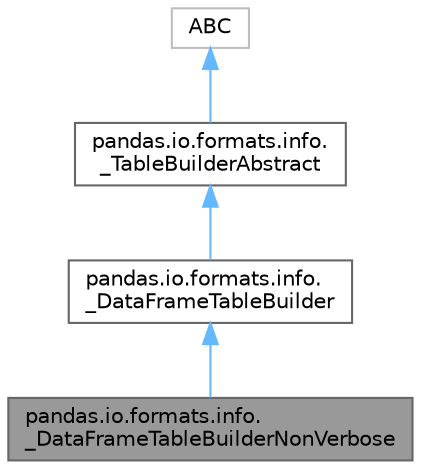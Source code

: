digraph "pandas.io.formats.info._DataFrameTableBuilderNonVerbose"
{
 // LATEX_PDF_SIZE
  bgcolor="transparent";
  edge [fontname=Helvetica,fontsize=10,labelfontname=Helvetica,labelfontsize=10];
  node [fontname=Helvetica,fontsize=10,shape=box,height=0.2,width=0.4];
  Node1 [id="Node000001",label="pandas.io.formats.info.\l_DataFrameTableBuilderNonVerbose",height=0.2,width=0.4,color="gray40", fillcolor="grey60", style="filled", fontcolor="black",tooltip=" "];
  Node2 -> Node1 [id="edge1_Node000001_Node000002",dir="back",color="steelblue1",style="solid",tooltip=" "];
  Node2 [id="Node000002",label="pandas.io.formats.info.\l_DataFrameTableBuilder",height=0.2,width=0.4,color="gray40", fillcolor="white", style="filled",URL="$dd/d09/classpandas_1_1io_1_1formats_1_1info_1_1__DataFrameTableBuilder.html",tooltip=" "];
  Node3 -> Node2 [id="edge2_Node000002_Node000003",dir="back",color="steelblue1",style="solid",tooltip=" "];
  Node3 [id="Node000003",label="pandas.io.formats.info.\l_TableBuilderAbstract",height=0.2,width=0.4,color="gray40", fillcolor="white", style="filled",URL="$d4/d38/classpandas_1_1io_1_1formats_1_1info_1_1__TableBuilderAbstract.html",tooltip=" "];
  Node4 -> Node3 [id="edge3_Node000003_Node000004",dir="back",color="steelblue1",style="solid",tooltip=" "];
  Node4 [id="Node000004",label="ABC",height=0.2,width=0.4,color="grey75", fillcolor="white", style="filled",URL="$dd/d9b/classABC.html",tooltip=" "];
}
